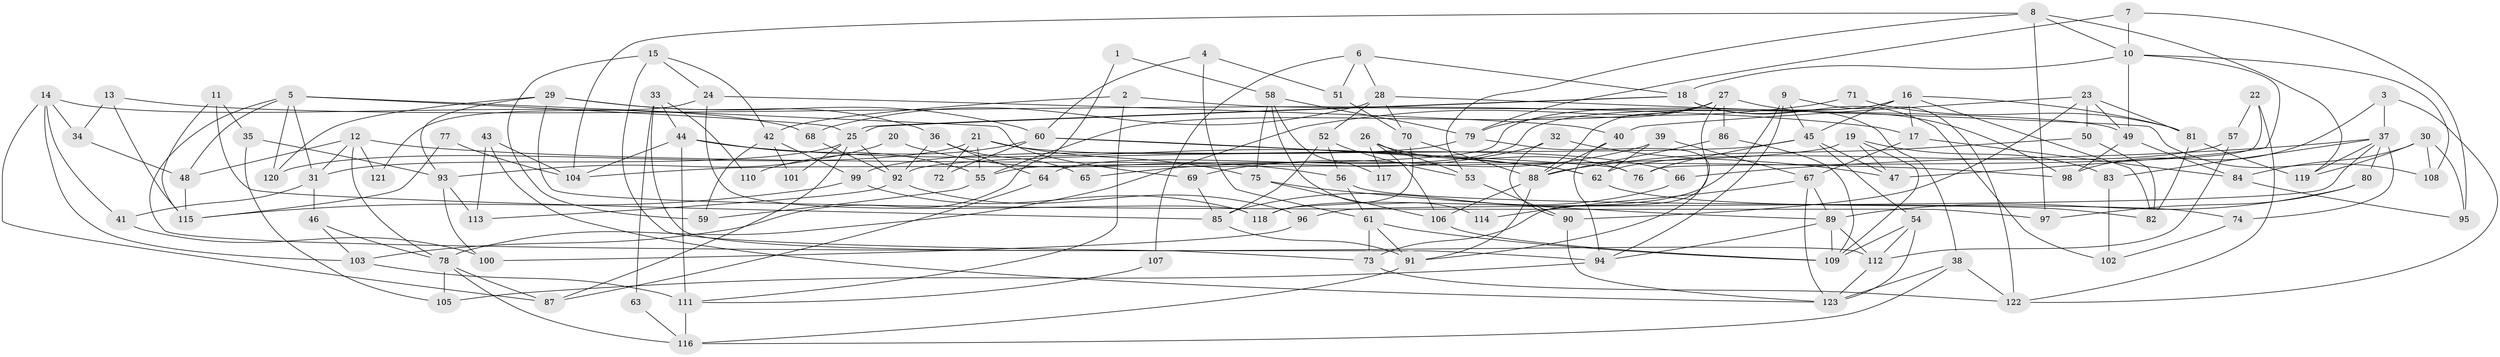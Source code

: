 // coarse degree distribution, {2: 0.1, 6: 0.15, 3: 0.175, 9: 0.025, 5: 0.1375, 7: 0.1625, 4: 0.175, 8: 0.075}
// Generated by graph-tools (version 1.1) at 2025/23/03/03/25 07:23:56]
// undirected, 123 vertices, 246 edges
graph export_dot {
graph [start="1"]
  node [color=gray90,style=filled];
  1;
  2;
  3;
  4;
  5;
  6;
  7;
  8;
  9;
  10;
  11;
  12;
  13;
  14;
  15;
  16;
  17;
  18;
  19;
  20;
  21;
  22;
  23;
  24;
  25;
  26;
  27;
  28;
  29;
  30;
  31;
  32;
  33;
  34;
  35;
  36;
  37;
  38;
  39;
  40;
  41;
  42;
  43;
  44;
  45;
  46;
  47;
  48;
  49;
  50;
  51;
  52;
  53;
  54;
  55;
  56;
  57;
  58;
  59;
  60;
  61;
  62;
  63;
  64;
  65;
  66;
  67;
  68;
  69;
  70;
  71;
  72;
  73;
  74;
  75;
  76;
  77;
  78;
  79;
  80;
  81;
  82;
  83;
  84;
  85;
  86;
  87;
  88;
  89;
  90;
  91;
  92;
  93;
  94;
  95;
  96;
  97;
  98;
  99;
  100;
  101;
  102;
  103;
  104;
  105;
  106;
  107;
  108;
  109;
  110;
  111;
  112;
  113;
  114;
  115;
  116;
  117;
  118;
  119;
  120;
  121;
  122;
  123;
  1 -- 58;
  1 -- 103;
  2 -- 42;
  2 -- 49;
  2 -- 111;
  3 -- 37;
  3 -- 98;
  3 -- 122;
  4 -- 60;
  4 -- 61;
  4 -- 51;
  5 -- 25;
  5 -- 69;
  5 -- 31;
  5 -- 48;
  5 -- 94;
  5 -- 120;
  6 -- 18;
  6 -- 28;
  6 -- 51;
  6 -- 107;
  7 -- 79;
  7 -- 10;
  7 -- 95;
  8 -- 104;
  8 -- 53;
  8 -- 10;
  8 -- 97;
  8 -- 119;
  9 -- 94;
  9 -- 122;
  9 -- 45;
  9 -- 118;
  10 -- 18;
  10 -- 47;
  10 -- 49;
  10 -- 108;
  11 -- 35;
  11 -- 115;
  11 -- 85;
  12 -- 31;
  12 -- 48;
  12 -- 78;
  12 -- 98;
  12 -- 121;
  13 -- 115;
  13 -- 17;
  13 -- 34;
  14 -- 68;
  14 -- 41;
  14 -- 34;
  14 -- 87;
  14 -- 103;
  15 -- 59;
  15 -- 24;
  15 -- 42;
  15 -- 73;
  16 -- 81;
  16 -- 45;
  16 -- 17;
  16 -- 55;
  16 -- 64;
  16 -- 82;
  17 -- 67;
  17 -- 84;
  18 -- 25;
  18 -- 25;
  18 -- 102;
  18 -- 38;
  19 -- 109;
  19 -- 47;
  19 -- 83;
  19 -- 104;
  20 -- 93;
  20 -- 56;
  21 -- 55;
  21 -- 66;
  21 -- 72;
  21 -- 75;
  21 -- 120;
  22 -- 76;
  22 -- 122;
  22 -- 57;
  23 -- 49;
  23 -- 81;
  23 -- 40;
  23 -- 50;
  23 -- 90;
  24 -- 40;
  24 -- 118;
  24 -- 121;
  25 -- 87;
  25 -- 31;
  25 -- 92;
  25 -- 101;
  26 -- 53;
  26 -- 106;
  26 -- 76;
  26 -- 117;
  27 -- 86;
  27 -- 88;
  27 -- 55;
  27 -- 73;
  27 -- 79;
  27 -- 98;
  28 -- 108;
  28 -- 70;
  28 -- 52;
  28 -- 68;
  29 -- 120;
  29 -- 60;
  29 -- 36;
  29 -- 93;
  29 -- 97;
  30 -- 95;
  30 -- 84;
  30 -- 108;
  30 -- 119;
  31 -- 41;
  31 -- 46;
  32 -- 90;
  32 -- 47;
  32 -- 65;
  33 -- 112;
  33 -- 44;
  33 -- 63;
  33 -- 110;
  34 -- 48;
  35 -- 93;
  35 -- 105;
  36 -- 64;
  36 -- 65;
  36 -- 92;
  37 -- 119;
  37 -- 80;
  37 -- 66;
  37 -- 74;
  37 -- 83;
  37 -- 96;
  38 -- 122;
  38 -- 116;
  38 -- 123;
  39 -- 67;
  39 -- 62;
  39 -- 69;
  40 -- 94;
  40 -- 88;
  41 -- 100;
  42 -- 99;
  42 -- 59;
  42 -- 101;
  43 -- 104;
  43 -- 123;
  43 -- 113;
  44 -- 111;
  44 -- 55;
  44 -- 62;
  44 -- 104;
  45 -- 92;
  45 -- 47;
  45 -- 54;
  45 -- 76;
  46 -- 78;
  46 -- 103;
  48 -- 115;
  49 -- 98;
  49 -- 84;
  50 -- 82;
  50 -- 88;
  51 -- 70;
  52 -- 85;
  52 -- 53;
  52 -- 56;
  53 -- 90;
  54 -- 112;
  54 -- 109;
  54 -- 123;
  55 -- 59;
  56 -- 61;
  56 -- 74;
  57 -- 112;
  57 -- 62;
  58 -- 79;
  58 -- 75;
  58 -- 114;
  58 -- 117;
  60 -- 62;
  60 -- 76;
  60 -- 72;
  60 -- 110;
  61 -- 91;
  61 -- 73;
  61 -- 109;
  62 -- 82;
  63 -- 116;
  64 -- 87;
  66 -- 85;
  67 -- 89;
  67 -- 123;
  67 -- 114;
  68 -- 92;
  69 -- 85;
  70 -- 88;
  70 -- 118;
  71 -- 81;
  71 -- 78;
  73 -- 122;
  74 -- 102;
  75 -- 106;
  75 -- 89;
  77 -- 104;
  77 -- 115;
  78 -- 116;
  78 -- 87;
  78 -- 105;
  79 -- 91;
  79 -- 99;
  80 -- 97;
  80 -- 89;
  81 -- 119;
  81 -- 82;
  83 -- 102;
  84 -- 95;
  85 -- 91;
  86 -- 109;
  86 -- 88;
  88 -- 91;
  88 -- 106;
  89 -- 109;
  89 -- 94;
  89 -- 112;
  90 -- 123;
  91 -- 116;
  92 -- 96;
  92 -- 113;
  93 -- 113;
  93 -- 100;
  94 -- 105;
  96 -- 100;
  99 -- 118;
  99 -- 115;
  103 -- 111;
  106 -- 109;
  107 -- 111;
  111 -- 116;
  112 -- 123;
}
